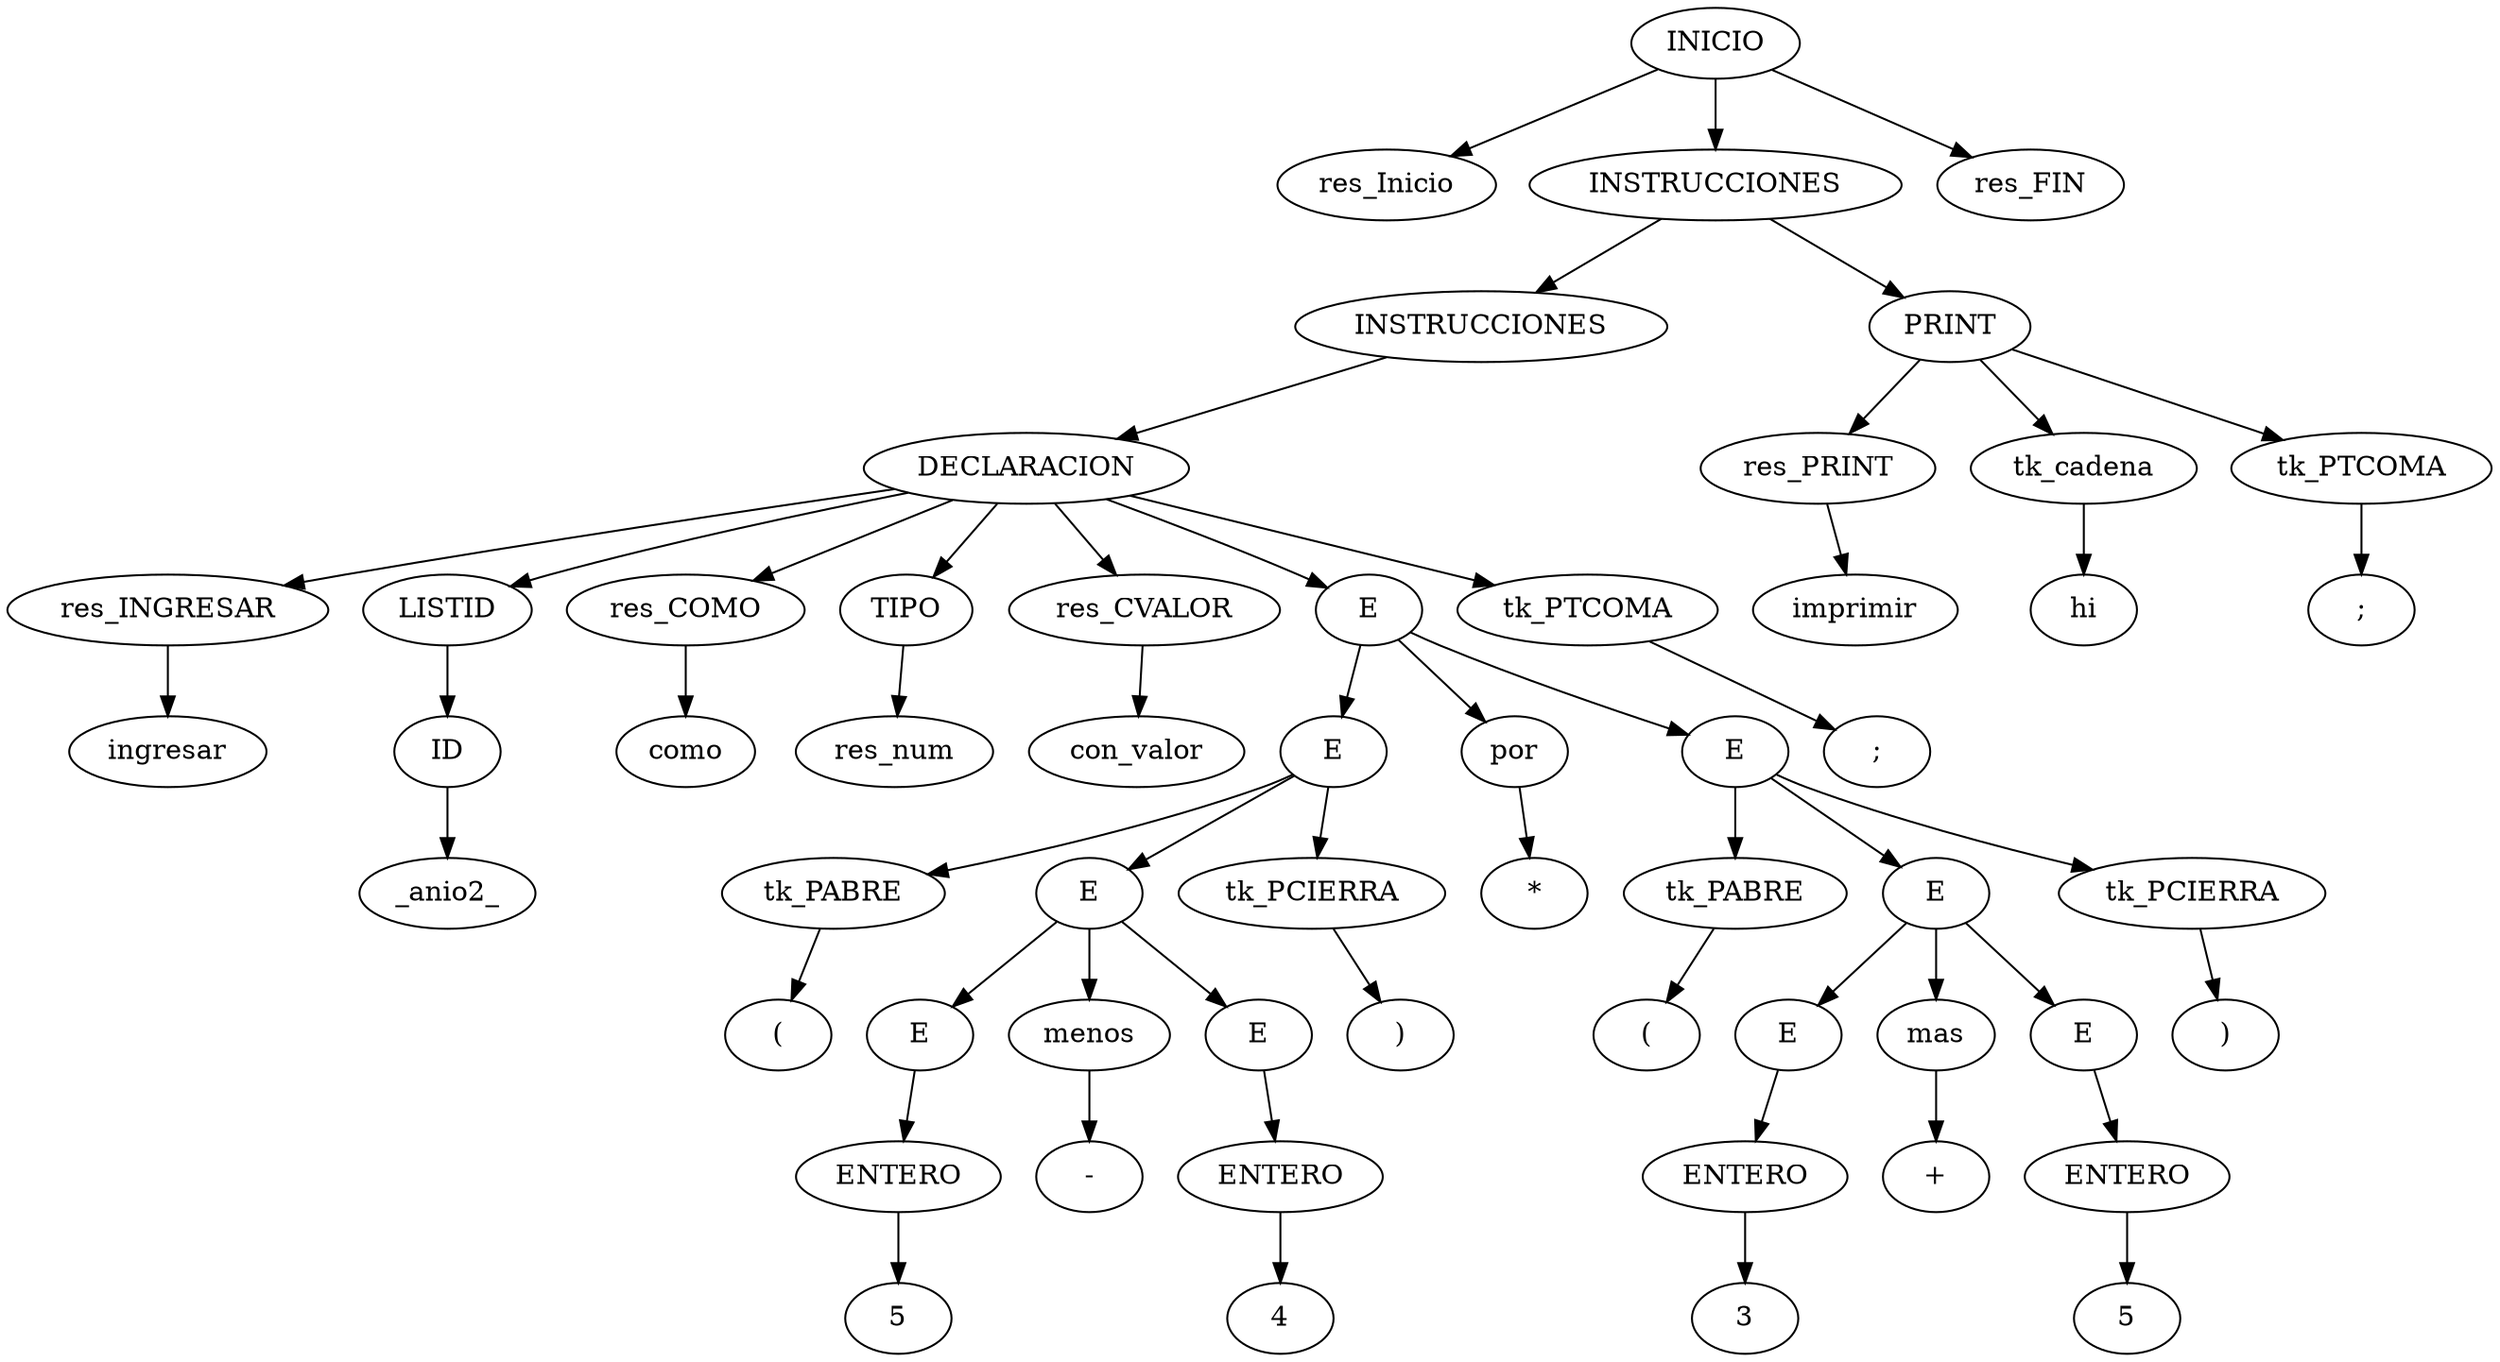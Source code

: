 digraph AST{

node0[label = "INICIO"];
node0 -> node00
node00[label = "res_Inicio"];
node0 -> node01
node01[label = "INSTRUCCIONES"];
node01 -> node010
node010[label = "INSTRUCCIONES"];
node010 -> node0100
node0100[label = "DECLARACION"];
node0100 -> node01000
node01000[label = "res_INGRESAR"];
node01000c[label = "ingresar"];
node01000 -> node01000c
node0100 -> node01001
node01001[label = "LISTID"];
node01001 -> node010010
node010010[label = "ID"];
node010010c[label = "_anio2_"];
node010010 -> node010010c
node0100 -> node01002
node01002[label = "res_COMO"];
node01002c[label = "como"];
node01002 -> node01002c
node0100 -> node01003
node01003[label = "TIPO"];
node01003 -> node010030
node010030[label = "res_num"];
node0100 -> node01004
node01004[label = "res_CVALOR"];
node01004c[label = "con_valor"];
node01004 -> node01004c
node0100 -> node01005
node01005[label = "E"];
node01005 -> node010050
node010050[label = "E"];
node010050 -> node0100500
node0100500[label = "tk_PABRE"];
node0100500c[label = "("];
node0100500 -> node0100500c
node010050 -> node0100501
node0100501[label = "E"];
node0100501 -> node01005010
node01005010[label = "E"];
node01005010 -> node010050100
node010050100[label = "ENTERO"];
node010050100c[label = "5"];
node010050100 -> node010050100c
node0100501 -> node01005011
node01005011[label = "menos"];
node01005011c[label = "-"];
node01005011 -> node01005011c
node0100501 -> node01005012
node01005012[label = "E"];
node01005012 -> node010050120
node010050120[label = "ENTERO"];
node010050120c[label = "4"];
node010050120 -> node010050120c
node010050 -> node0100502
node0100502[label = "tk_PCIERRA"];
node0100502c[label = ")"];
node0100502 -> node0100502c
node01005 -> node010051
node010051[label = "por"];
node010051c[label = "*"];
node010051 -> node010051c
node01005 -> node010052
node010052[label = "E"];
node010052 -> node0100520
node0100520[label = "tk_PABRE"];
node0100520c[label = "("];
node0100520 -> node0100520c
node010052 -> node0100521
node0100521[label = "E"];
node0100521 -> node01005210
node01005210[label = "E"];
node01005210 -> node010052100
node010052100[label = "ENTERO"];
node010052100c[label = "3"];
node010052100 -> node010052100c
node0100521 -> node01005211
node01005211[label = "mas"];
node01005211c[label = "+"];
node01005211 -> node01005211c
node0100521 -> node01005212
node01005212[label = "E"];
node01005212 -> node010052120
node010052120[label = "ENTERO"];
node010052120c[label = "5"];
node010052120 -> node010052120c
node010052 -> node0100522
node0100522[label = "tk_PCIERRA"];
node0100522c[label = ")"];
node0100522 -> node0100522c
node0100 -> node01006
node01006[label = "tk_PTCOMA"];
node01006c[label = ";"];
node01006 -> node01006c
node01 -> node011
node011[label = "PRINT"];
node011 -> node0110
node0110[label = "res_PRINT"];
node0110c[label = "imprimir"];
node0110 -> node0110c
node011 -> node0111
node0111[label = "tk_cadena"];
node0111c[label = "hi"];
node0111 -> node0111c
node011 -> node0112
node0112[label = "tk_PTCOMA"];
node0112c[label = ";"];
node0112 -> node0112c
node0 -> node02
node02[label = "res_FIN"];


}
